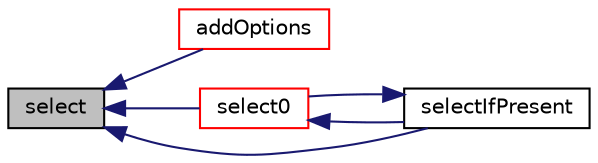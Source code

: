 digraph "select"
{
  bgcolor="transparent";
  edge [fontname="Helvetica",fontsize="10",labelfontname="Helvetica",labelfontsize="10"];
  node [fontname="Helvetica",fontsize="10",shape=record];
  rankdir="LR";
  Node1 [label="select",height=0.2,width=0.4,color="black", fillcolor="grey75", style="filled", fontcolor="black"];
  Node1 -> Node2 [dir="back",color="midnightblue",fontsize="10",style="solid",fontname="Helvetica"];
  Node2 [label="addOptions",height=0.2,width=0.4,color="red",URL="$a02689.html#a31c1a8888cbb272c4a519af132eab27d",tooltip="Add the options handled by timeSelector to argList::validOptions. "];
  Node1 -> Node3 [dir="back",color="midnightblue",fontsize="10",style="solid",fontname="Helvetica"];
  Node3 [label="select0",height=0.2,width=0.4,color="red",URL="$a02689.html#a8438f603c31fb433e6a1bc4f9137af62",tooltip="Return the set of times selected based on the argList options. "];
  Node3 -> Node4 [dir="back",color="midnightblue",fontsize="10",style="solid",fontname="Helvetica"];
  Node4 [label="selectIfPresent",height=0.2,width=0.4,color="black",URL="$a02689.html#a911e43f77cc44b9d167de1b0a4fb87b5",tooltip="If any time option provided return the set of times (as select0) "];
  Node4 -> Node3 [dir="back",color="midnightblue",fontsize="10",style="solid",fontname="Helvetica"];
  Node1 -> Node4 [dir="back",color="midnightblue",fontsize="10",style="solid",fontname="Helvetica"];
}
